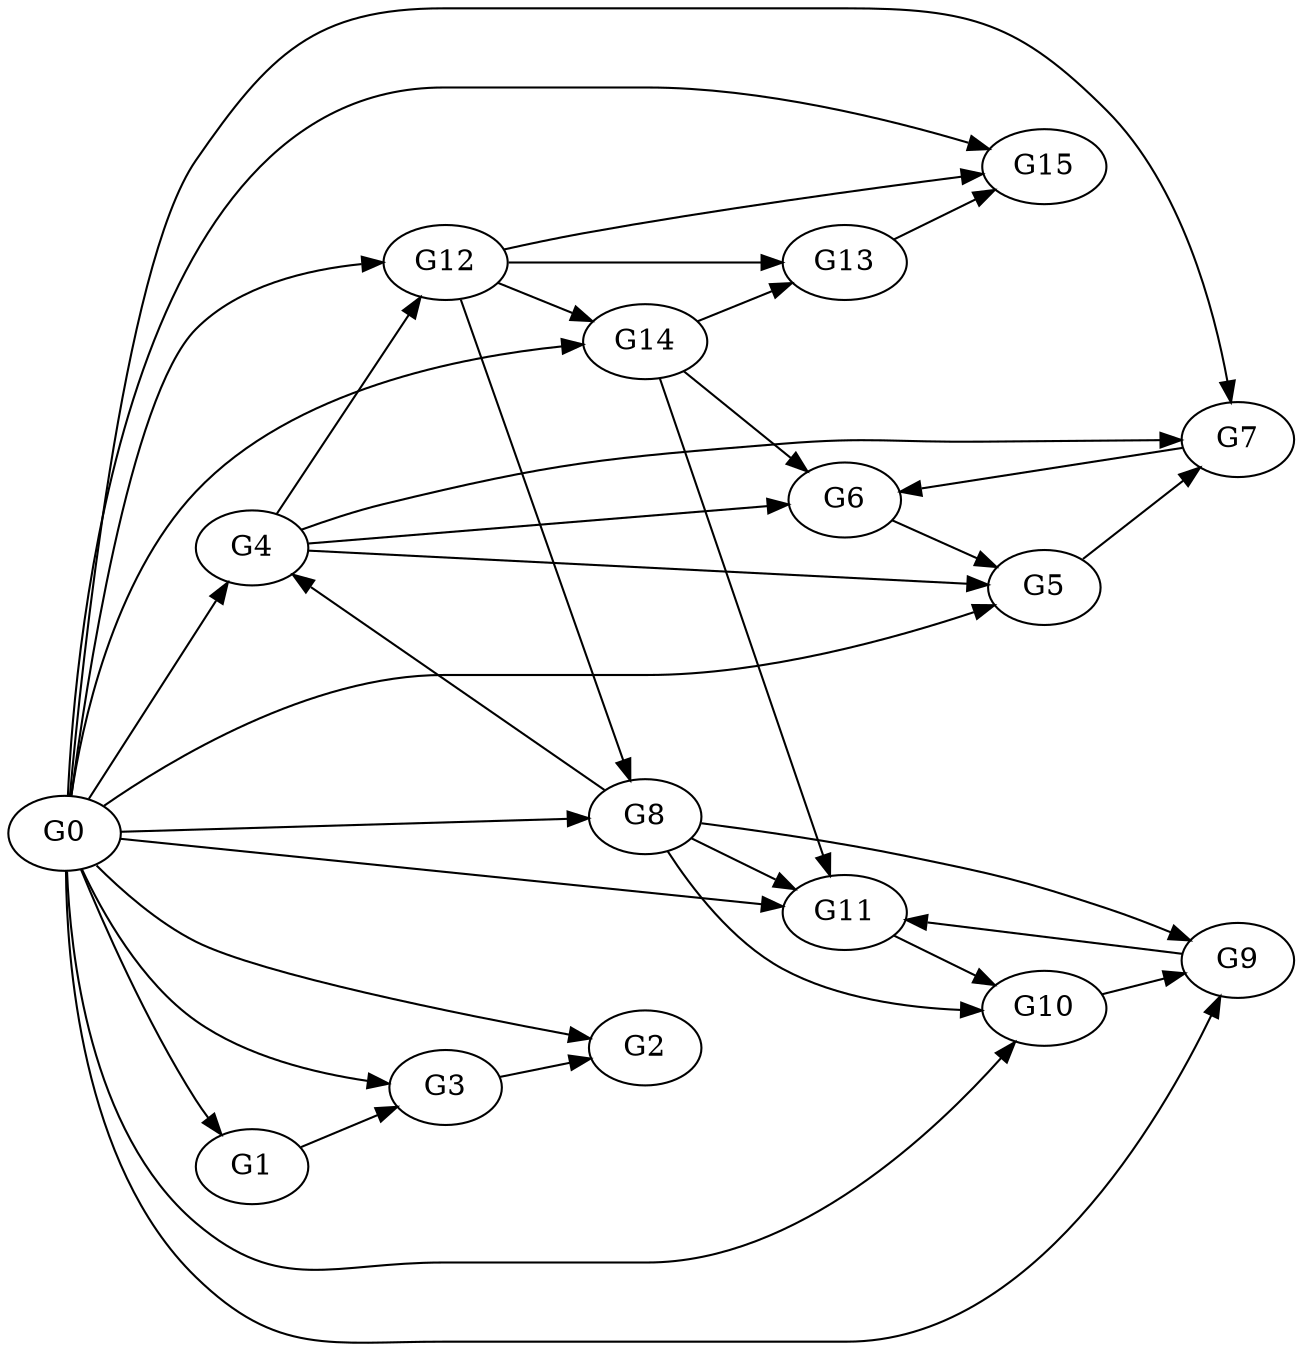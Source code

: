 digraph "Example_DeleteEdgeTest" {
	rankdir=LR;
	"G4";
	"G15";
	"G3";
	"G14";
	"G2";
	"G13";
	"G1";
	"G0";
	"G12";
	"G11";
	"G10";
	"G9";
	"G8";
	"G7";
	"G6";
	"G5";
	"G3" -> "G2";
	"G8" -> "G11";
	"G14" -> "G6";
	"G14" -> "G11";
	"G0" -> "G10";
	"G4" -> "G6";
	"G5" -> "G7";
	"G6" -> "G5";
	"G4" -> "G5";
	"G7" -> "G6";
	"G8" -> "G4";
	"G12" -> "G15";
	"G11" -> "G10";
	"G0" -> "G4";
	"G12" -> "G8";
	"G10" -> "G9";
	"G1" -> "G3";
	"G4" -> "G7";
	"G4" -> "G12";
	"G8" -> "G9";
	"G0" -> "G2";
	"G0" -> "G12";
	"G9" -> "G11";
	"G12" -> "G14";
	"G0" -> "G9";
	"G8" -> "G10";
	"G0" -> "G3";
	"G12" -> "G13";
	"G0" -> "G15";
	"G0" -> "G11";
	"G0" -> "G14";
	"G0" -> "G1";
	"G0" -> "G5";
	"G13" -> "G15";
	"G0" -> "G7";
	"G0" -> "G8";
	"G14" -> "G13";
}